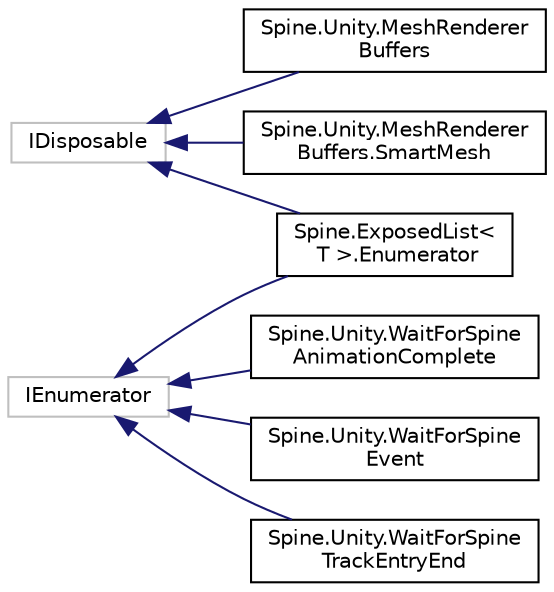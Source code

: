digraph "그래픽컬한 클래스 계통도"
{
 // LATEX_PDF_SIZE
  edge [fontname="Helvetica",fontsize="10",labelfontname="Helvetica",labelfontsize="10"];
  node [fontname="Helvetica",fontsize="10",shape=record];
  rankdir="LR";
  Node235 [label="IDisposable",height=0.2,width=0.4,color="grey75", fillcolor="white", style="filled",tooltip=" "];
  Node235 -> Node0 [dir="back",color="midnightblue",fontsize="10",style="solid",fontname="Helvetica"];
  Node0 [label="Spine.ExposedList\<\l T \>.Enumerator",height=0.2,width=0.4,color="black", fillcolor="white", style="filled",URL="$struct_spine_1_1_exposed_list_1_1_enumerator.html",tooltip=" "];
  Node235 -> Node236 [dir="back",color="midnightblue",fontsize="10",style="solid",fontname="Helvetica"];
  Node236 [label="Spine.Unity.MeshRenderer\lBuffers",height=0.2,width=0.4,color="black", fillcolor="white", style="filled",URL="$class_spine_1_1_unity_1_1_mesh_renderer_buffers.html",tooltip=" "];
  Node235 -> Node237 [dir="back",color="midnightblue",fontsize="10",style="solid",fontname="Helvetica"];
  Node237 [label="Spine.Unity.MeshRenderer\lBuffers.SmartMesh",height=0.2,width=0.4,color="black", fillcolor="white", style="filled",URL="$class_spine_1_1_unity_1_1_mesh_renderer_buffers_1_1_smart_mesh.html",tooltip=" "];
  Node223 [label="IEnumerator",height=0.2,width=0.4,color="grey75", fillcolor="white", style="filled",tooltip=" "];
  Node223 -> Node0 [dir="back",color="midnightblue",fontsize="10",style="solid",fontname="Helvetica"];
  Node223 -> Node225 [dir="back",color="midnightblue",fontsize="10",style="solid",fontname="Helvetica"];
  Node225 [label="Spine.Unity.WaitForSpine\lAnimationComplete",height=0.2,width=0.4,color="black", fillcolor="white", style="filled",URL="$class_spine_1_1_unity_1_1_wait_for_spine_animation_complete.html",tooltip="Use this as a condition-blocking yield instruction for Unity Coroutines. The routine will pause until..."];
  Node223 -> Node226 [dir="back",color="midnightblue",fontsize="10",style="solid",fontname="Helvetica"];
  Node226 [label="Spine.Unity.WaitForSpine\lEvent",height=0.2,width=0.4,color="black", fillcolor="white", style="filled",URL="$class_spine_1_1_unity_1_1_wait_for_spine_event.html",tooltip="Use this as a condition-blocking yield instruction for Unity Coroutines. The routine will pause until..."];
  Node223 -> Node227 [dir="back",color="midnightblue",fontsize="10",style="solid",fontname="Helvetica"];
  Node227 [label="Spine.Unity.WaitForSpine\lTrackEntryEnd",height=0.2,width=0.4,color="black", fillcolor="white", style="filled",URL="$class_spine_1_1_unity_1_1_wait_for_spine_track_entry_end.html",tooltip="Use this as a condition-blocking yield instruction for Unity Coroutines. The routine will pause until..."];
}
